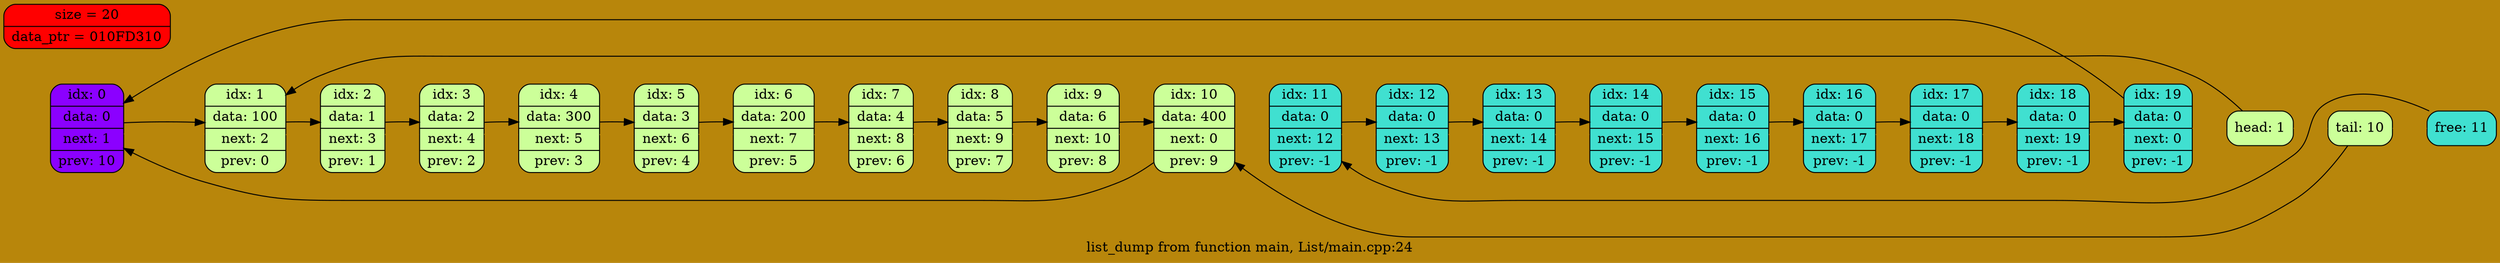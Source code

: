 digraph List {
	rankdir = LR;
	node [shape = record];
	bgcolor = "#B8860B";
	0 -> 0 -> 1 -> 2 -> 3 -> 4 -> 5 -> 6 -> 7 -> 8 -> 9 -> 10 -> 11 -> 12 -> 13 -> 14 -> 15 -> 16 -> 17 -> 18 -> 19 -> head -> tail -> free[arrowsize = 0.0, weight = 10000, color = "#B8860B"];
	0 [shape = Mrecord, style = filled, fillcolor = "#8B00FF", label = "idx: 0 | data: 0 | next: 1 | prev: 10"];
	1 [shape = Mrecord, style = filled, fillcolor = "#ccff99", label = "idx: 1 | data: 100 | next: 2 | prev: 0"];
	2 [shape = Mrecord, style = filled, fillcolor = "#ccff99", label = "idx: 2 | data: 1 | next: 3 | prev: 1"];
	3 [shape = Mrecord, style = filled, fillcolor = "#ccff99", label = "idx: 3 | data: 2 | next: 4 | prev: 2"];
	4 [shape = Mrecord, style = filled, fillcolor = "#ccff99", label = "idx: 4 | data: 300 | next: 5 | prev: 3"];
	5 [shape = Mrecord, style = filled, fillcolor = "#ccff99", label = "idx: 5 | data: 3 | next: 6 | prev: 4"];
	6 [shape = Mrecord, style = filled, fillcolor = "#ccff99", label = "idx: 6 | data: 200 | next: 7 | prev: 5"];
	7 [shape = Mrecord, style = filled, fillcolor = "#ccff99", label = "idx: 7 | data: 4 | next: 8 | prev: 6"];
	8 [shape = Mrecord, style = filled, fillcolor = "#ccff99", label = "idx: 8 | data: 5 | next: 9 | prev: 7"];
	9 [shape = Mrecord, style = filled, fillcolor = "#ccff99", label = "idx: 9 | data: 6 | next: 10 | prev: 8"];
	10 [shape = Mrecord, style = filled, fillcolor = "#ccff99", label = "idx: 10 | data: 400 | next: 0 | prev: 9"];
	11 [shape = Mrecord, style = filled, fillcolor = "#40E0D0", label = "idx: 11 | data: 0 | next: 12 | prev: -1"];
	12 [shape = Mrecord, style = filled, fillcolor = "#40E0D0", label = "idx: 12 | data: 0 | next: 13 | prev: -1"];
	13 [shape = Mrecord, style = filled, fillcolor = "#40E0D0", label = "idx: 13 | data: 0 | next: 14 | prev: -1"];
	14 [shape = Mrecord, style = filled, fillcolor = "#40E0D0", label = "idx: 14 | data: 0 | next: 15 | prev: -1"];
	15 [shape = Mrecord, style = filled, fillcolor = "#40E0D0", label = "idx: 15 | data: 0 | next: 16 | prev: -1"];
	16 [shape = Mrecord, style = filled, fillcolor = "#40E0D0", label = "idx: 16 | data: 0 | next: 17 | prev: -1"];
	17 [shape = Mrecord, style = filled, fillcolor = "#40E0D0", label = "idx: 17 | data: 0 | next: 18 | prev: -1"];
	18 [shape = Mrecord, style = filled, fillcolor = "#40E0D0", label = "idx: 18 | data: 0 | next: 19 | prev: -1"];
	19 [shape = Mrecord, style = filled, fillcolor = "#40E0D0", label = "idx: 19 | data: 0 | next: 0 | prev: -1"];
	head [shape = Mrecord, style = filled, fillcolor = "#ccff99", label = "head: 1"];
	tail [shape = Mrecord, style = filled, fillcolor = "#ccff99", label = "tail: 10"];
	free [shape = Mrecord, style = filled, fillcolor = "#40E0D0", label = "free: 11"];
	0 -> 1
	1 -> 2
	2 -> 3
	3 -> 4
	4 -> 5
	5 -> 6
	6 -> 7
	7 -> 8
	8 -> 9
	9 -> 10
	10 -> 0
	11 -> 12
	12 -> 13
	13 -> 14
	14 -> 15
	15 -> 16
	16 -> 17
	17 -> 18
	18 -> 19
	19 -> 0
	head -> 1
	tail -> 10
	free -> 11
	label = "list_dump from function main, List/main.cpp:24";
	All[shape = Mrecord, style = filled, fillcolor = "#ff0000", label = "size = 20 | data_ptr = 010FD310"];}

